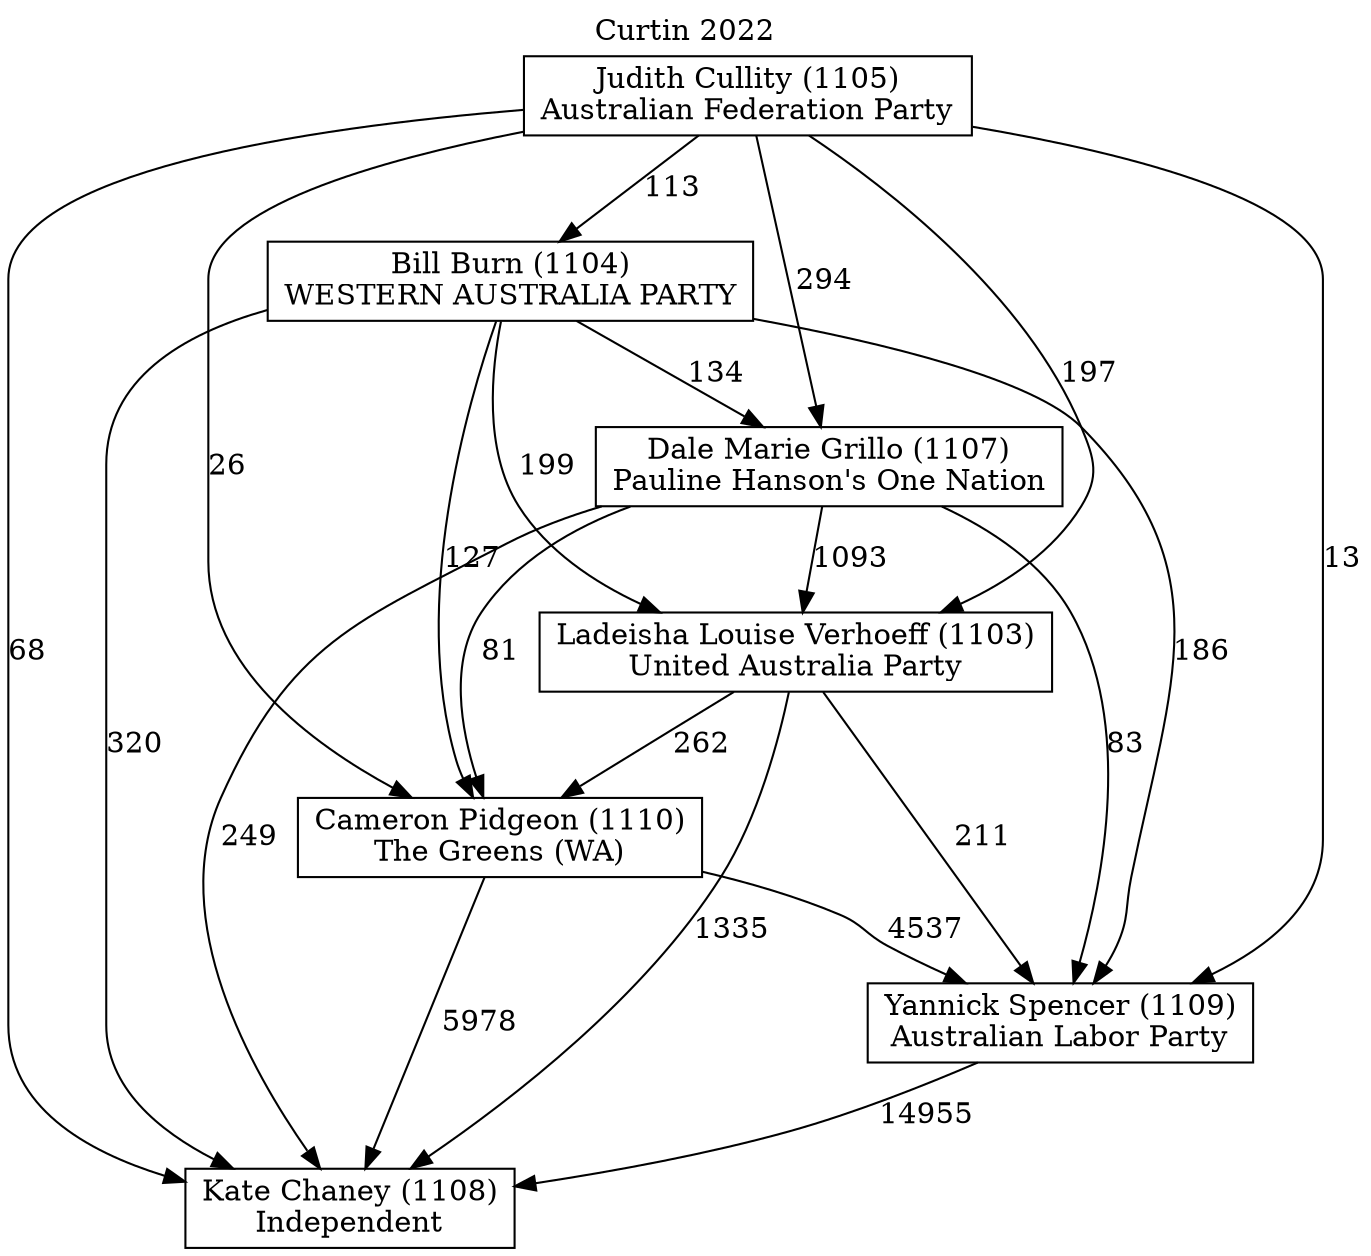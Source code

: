 // House preference flow
digraph "Kate Chaney (1108)_Curtin_2022" {
	graph [label="Curtin 2022" labelloc=t mclimit=10]
	node [shape=box]
	"Judith Cullity (1105)" [label="Judith Cullity (1105)
Australian Federation Party"]
	"Cameron Pidgeon (1110)" [label="Cameron Pidgeon (1110)
The Greens (WA)"]
	"Bill Burn (1104)" [label="Bill Burn (1104)
WESTERN AUSTRALIA PARTY"]
	"Kate Chaney (1108)" [label="Kate Chaney (1108)
Independent"]
	"Yannick Spencer (1109)" [label="Yannick Spencer (1109)
Australian Labor Party"]
	"Ladeisha Louise Verhoeff (1103)" [label="Ladeisha Louise Verhoeff (1103)
United Australia Party"]
	"Dale Marie Grillo (1107)" [label="Dale Marie Grillo (1107)
Pauline Hanson's One Nation"]
	"Bill Burn (1104)" -> "Ladeisha Louise Verhoeff (1103)" [label=199]
	"Judith Cullity (1105)" -> "Ladeisha Louise Verhoeff (1103)" [label=197]
	"Dale Marie Grillo (1107)" -> "Kate Chaney (1108)" [label=249]
	"Yannick Spencer (1109)" -> "Kate Chaney (1108)" [label=14955]
	"Ladeisha Louise Verhoeff (1103)" -> "Yannick Spencer (1109)" [label=211]
	"Cameron Pidgeon (1110)" -> "Yannick Spencer (1109)" [label=4537]
	"Dale Marie Grillo (1107)" -> "Ladeisha Louise Verhoeff (1103)" [label=1093]
	"Judith Cullity (1105)" -> "Bill Burn (1104)" [label=113]
	"Ladeisha Louise Verhoeff (1103)" -> "Cameron Pidgeon (1110)" [label=262]
	"Dale Marie Grillo (1107)" -> "Cameron Pidgeon (1110)" [label=81]
	"Judith Cullity (1105)" -> "Dale Marie Grillo (1107)" [label=294]
	"Ladeisha Louise Verhoeff (1103)" -> "Kate Chaney (1108)" [label=1335]
	"Bill Burn (1104)" -> "Cameron Pidgeon (1110)" [label=127]
	"Judith Cullity (1105)" -> "Cameron Pidgeon (1110)" [label=26]
	"Dale Marie Grillo (1107)" -> "Yannick Spencer (1109)" [label=83]
	"Cameron Pidgeon (1110)" -> "Kate Chaney (1108)" [label=5978]
	"Bill Burn (1104)" -> "Dale Marie Grillo (1107)" [label=134]
	"Judith Cullity (1105)" -> "Yannick Spencer (1109)" [label=13]
	"Judith Cullity (1105)" -> "Kate Chaney (1108)" [label=68]
	"Bill Burn (1104)" -> "Yannick Spencer (1109)" [label=186]
	"Bill Burn (1104)" -> "Kate Chaney (1108)" [label=320]
}
